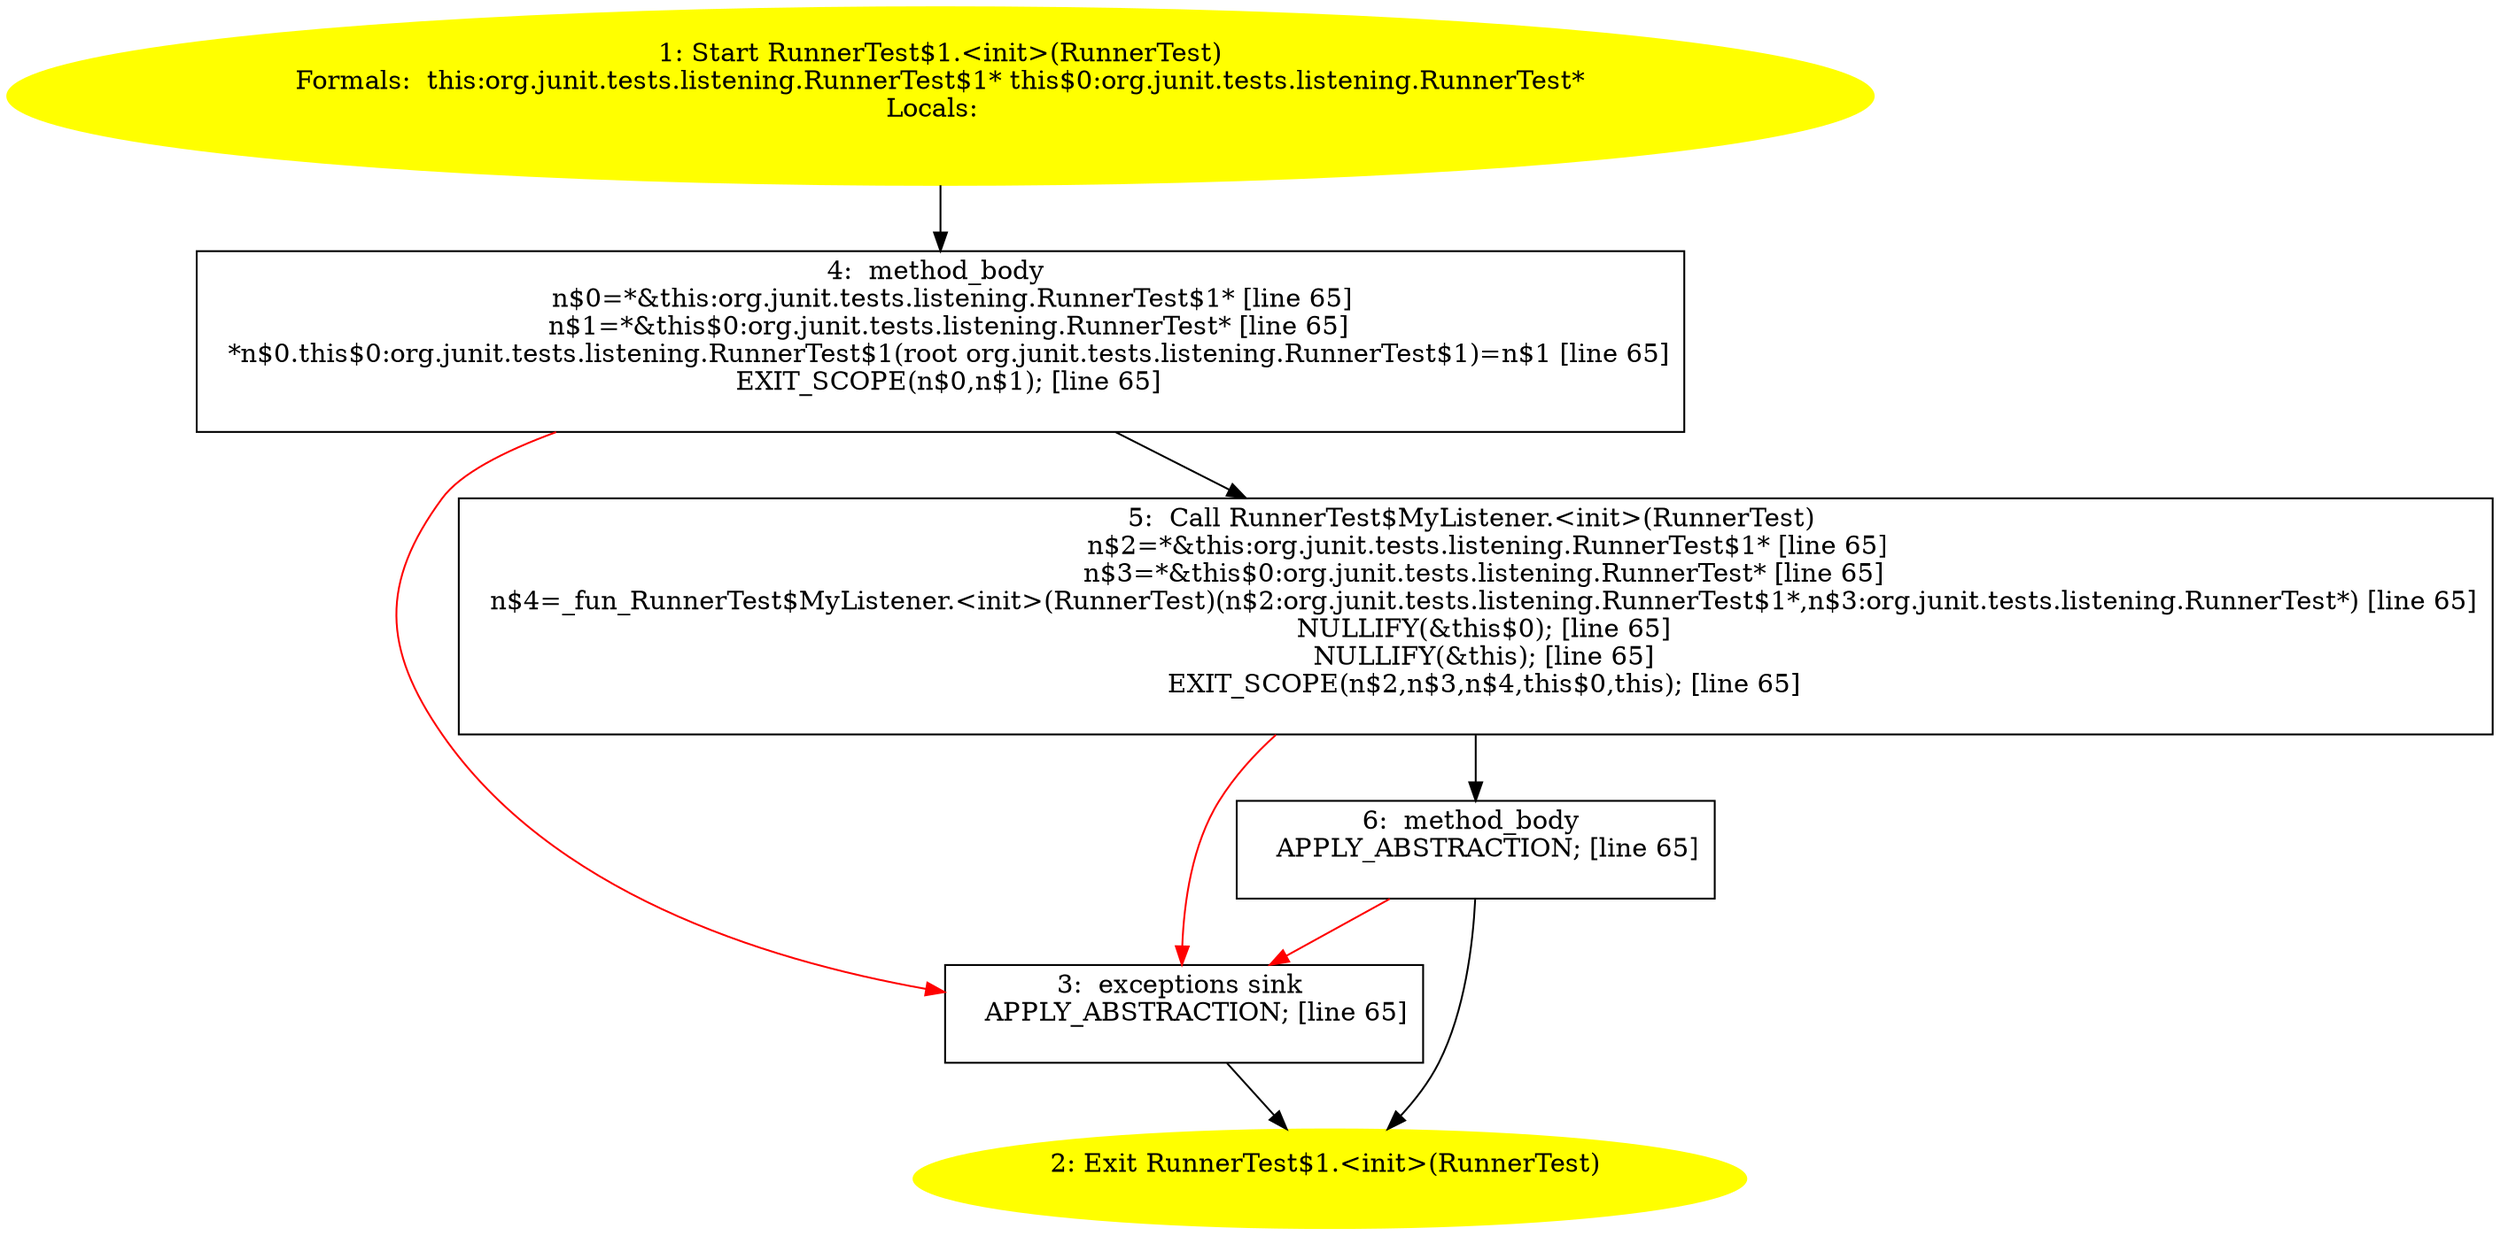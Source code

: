 /* @generated */
digraph cfg {
"org.junit.tests.listening.RunnerTest$1.<init>(org.junit.tests.listening.RunnerTest).5af7b881f3cf4f7d65a9a5864d6c3706_1" [label="1: Start RunnerTest$1.<init>(RunnerTest)\nFormals:  this:org.junit.tests.listening.RunnerTest$1* this$0:org.junit.tests.listening.RunnerTest*\nLocals:  \n  " color=yellow style=filled]
	

	 "org.junit.tests.listening.RunnerTest$1.<init>(org.junit.tests.listening.RunnerTest).5af7b881f3cf4f7d65a9a5864d6c3706_1" -> "org.junit.tests.listening.RunnerTest$1.<init>(org.junit.tests.listening.RunnerTest).5af7b881f3cf4f7d65a9a5864d6c3706_4" ;
"org.junit.tests.listening.RunnerTest$1.<init>(org.junit.tests.listening.RunnerTest).5af7b881f3cf4f7d65a9a5864d6c3706_2" [label="2: Exit RunnerTest$1.<init>(RunnerTest) \n  " color=yellow style=filled]
	

"org.junit.tests.listening.RunnerTest$1.<init>(org.junit.tests.listening.RunnerTest).5af7b881f3cf4f7d65a9a5864d6c3706_3" [label="3:  exceptions sink \n   APPLY_ABSTRACTION; [line 65]\n " shape="box"]
	

	 "org.junit.tests.listening.RunnerTest$1.<init>(org.junit.tests.listening.RunnerTest).5af7b881f3cf4f7d65a9a5864d6c3706_3" -> "org.junit.tests.listening.RunnerTest$1.<init>(org.junit.tests.listening.RunnerTest).5af7b881f3cf4f7d65a9a5864d6c3706_2" ;
"org.junit.tests.listening.RunnerTest$1.<init>(org.junit.tests.listening.RunnerTest).5af7b881f3cf4f7d65a9a5864d6c3706_4" [label="4:  method_body \n   n$0=*&this:org.junit.tests.listening.RunnerTest$1* [line 65]\n  n$1=*&this$0:org.junit.tests.listening.RunnerTest* [line 65]\n  *n$0.this$0:org.junit.tests.listening.RunnerTest$1(root org.junit.tests.listening.RunnerTest$1)=n$1 [line 65]\n  EXIT_SCOPE(n$0,n$1); [line 65]\n " shape="box"]
	

	 "org.junit.tests.listening.RunnerTest$1.<init>(org.junit.tests.listening.RunnerTest).5af7b881f3cf4f7d65a9a5864d6c3706_4" -> "org.junit.tests.listening.RunnerTest$1.<init>(org.junit.tests.listening.RunnerTest).5af7b881f3cf4f7d65a9a5864d6c3706_5" ;
	 "org.junit.tests.listening.RunnerTest$1.<init>(org.junit.tests.listening.RunnerTest).5af7b881f3cf4f7d65a9a5864d6c3706_4" -> "org.junit.tests.listening.RunnerTest$1.<init>(org.junit.tests.listening.RunnerTest).5af7b881f3cf4f7d65a9a5864d6c3706_3" [color="red" ];
"org.junit.tests.listening.RunnerTest$1.<init>(org.junit.tests.listening.RunnerTest).5af7b881f3cf4f7d65a9a5864d6c3706_5" [label="5:  Call RunnerTest$MyListener.<init>(RunnerTest) \n   n$2=*&this:org.junit.tests.listening.RunnerTest$1* [line 65]\n  n$3=*&this$0:org.junit.tests.listening.RunnerTest* [line 65]\n  n$4=_fun_RunnerTest$MyListener.<init>(RunnerTest)(n$2:org.junit.tests.listening.RunnerTest$1*,n$3:org.junit.tests.listening.RunnerTest*) [line 65]\n  NULLIFY(&this$0); [line 65]\n  NULLIFY(&this); [line 65]\n  EXIT_SCOPE(n$2,n$3,n$4,this$0,this); [line 65]\n " shape="box"]
	

	 "org.junit.tests.listening.RunnerTest$1.<init>(org.junit.tests.listening.RunnerTest).5af7b881f3cf4f7d65a9a5864d6c3706_5" -> "org.junit.tests.listening.RunnerTest$1.<init>(org.junit.tests.listening.RunnerTest).5af7b881f3cf4f7d65a9a5864d6c3706_6" ;
	 "org.junit.tests.listening.RunnerTest$1.<init>(org.junit.tests.listening.RunnerTest).5af7b881f3cf4f7d65a9a5864d6c3706_5" -> "org.junit.tests.listening.RunnerTest$1.<init>(org.junit.tests.listening.RunnerTest).5af7b881f3cf4f7d65a9a5864d6c3706_3" [color="red" ];
"org.junit.tests.listening.RunnerTest$1.<init>(org.junit.tests.listening.RunnerTest).5af7b881f3cf4f7d65a9a5864d6c3706_6" [label="6:  method_body \n   APPLY_ABSTRACTION; [line 65]\n " shape="box"]
	

	 "org.junit.tests.listening.RunnerTest$1.<init>(org.junit.tests.listening.RunnerTest).5af7b881f3cf4f7d65a9a5864d6c3706_6" -> "org.junit.tests.listening.RunnerTest$1.<init>(org.junit.tests.listening.RunnerTest).5af7b881f3cf4f7d65a9a5864d6c3706_2" ;
	 "org.junit.tests.listening.RunnerTest$1.<init>(org.junit.tests.listening.RunnerTest).5af7b881f3cf4f7d65a9a5864d6c3706_6" -> "org.junit.tests.listening.RunnerTest$1.<init>(org.junit.tests.listening.RunnerTest).5af7b881f3cf4f7d65a9a5864d6c3706_3" [color="red" ];
}
